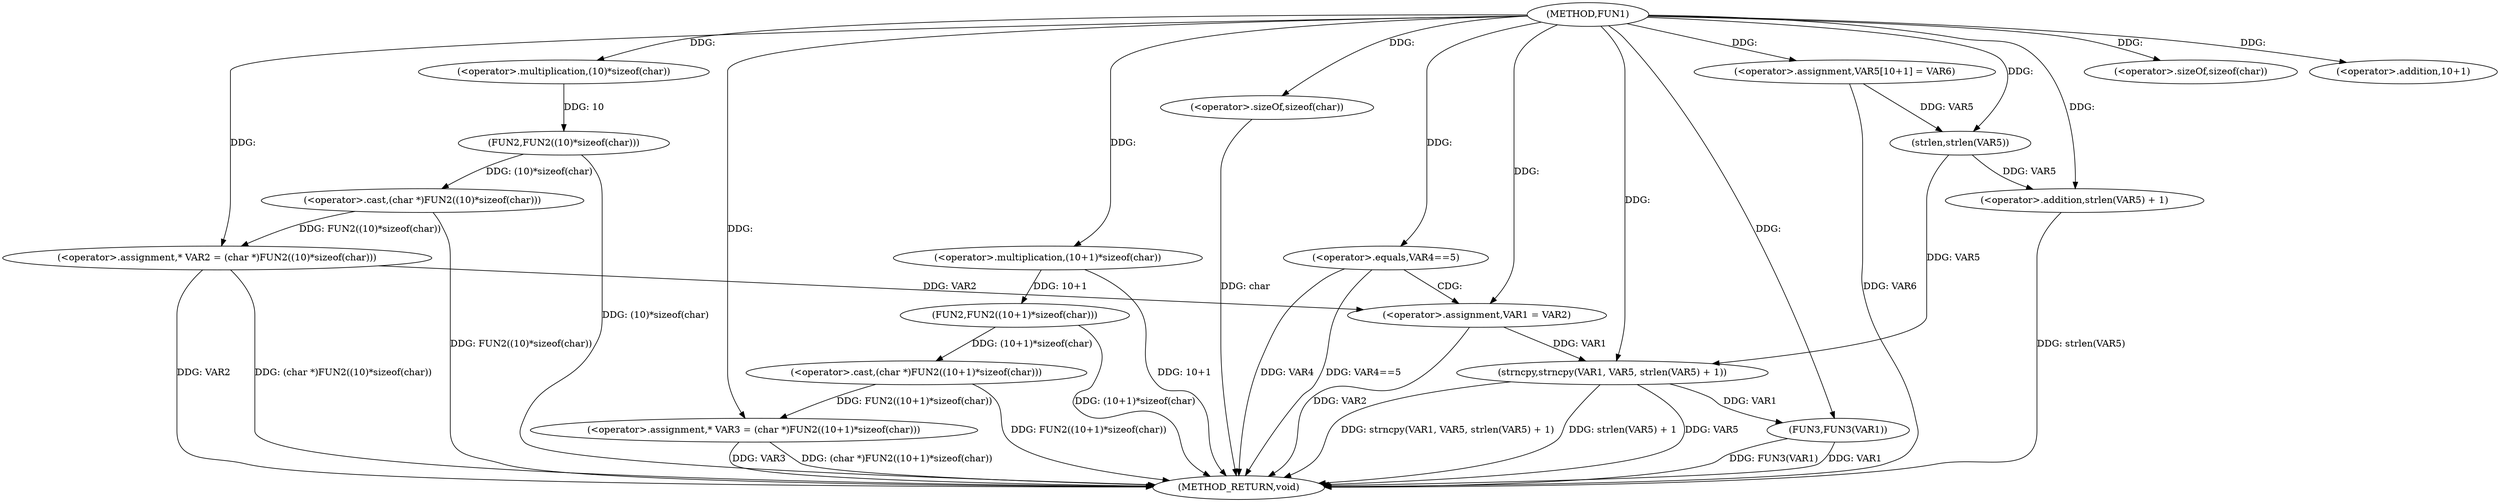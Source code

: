 digraph FUN1 {  
"1000100" [label = "(METHOD,FUN1)" ]
"1000147" [label = "(METHOD_RETURN,void)" ]
"1000104" [label = "(<operator>.assignment,* VAR2 = (char *)FUN2((10)*sizeof(char)))" ]
"1000106" [label = "(<operator>.cast,(char *)FUN2((10)*sizeof(char)))" ]
"1000108" [label = "(FUN2,FUN2((10)*sizeof(char)))" ]
"1000109" [label = "(<operator>.multiplication,(10)*sizeof(char))" ]
"1000111" [label = "(<operator>.sizeOf,sizeof(char))" ]
"1000114" [label = "(<operator>.assignment,* VAR3 = (char *)FUN2((10+1)*sizeof(char)))" ]
"1000116" [label = "(<operator>.cast,(char *)FUN2((10+1)*sizeof(char)))" ]
"1000118" [label = "(FUN2,FUN2((10+1)*sizeof(char)))" ]
"1000119" [label = "(<operator>.multiplication,(10+1)*sizeof(char))" ]
"1000120" [label = "(<operator>.addition,10+1)" ]
"1000123" [label = "(<operator>.sizeOf,sizeof(char))" ]
"1000126" [label = "(<operator>.equals,VAR4==5)" ]
"1000130" [label = "(<operator>.assignment,VAR1 = VAR2)" ]
"1000135" [label = "(<operator>.assignment,VAR5[10+1] = VAR6)" ]
"1000138" [label = "(strncpy,strncpy(VAR1, VAR5, strlen(VAR5) + 1))" ]
"1000141" [label = "(<operator>.addition,strlen(VAR5) + 1)" ]
"1000142" [label = "(strlen,strlen(VAR5))" ]
"1000145" [label = "(FUN3,FUN3(VAR1))" ]
  "1000141" -> "1000147"  [ label = "DDG: strlen(VAR5)"] 
  "1000106" -> "1000147"  [ label = "DDG: FUN2((10)*sizeof(char))"] 
  "1000104" -> "1000147"  [ label = "DDG: VAR2"] 
  "1000138" -> "1000147"  [ label = "DDG: VAR5"] 
  "1000114" -> "1000147"  [ label = "DDG: VAR3"] 
  "1000126" -> "1000147"  [ label = "DDG: VAR4"] 
  "1000116" -> "1000147"  [ label = "DDG: FUN2((10+1)*sizeof(char))"] 
  "1000145" -> "1000147"  [ label = "DDG: FUN3(VAR1)"] 
  "1000138" -> "1000147"  [ label = "DDG: strncpy(VAR1, VAR5, strlen(VAR5) + 1)"] 
  "1000118" -> "1000147"  [ label = "DDG: (10+1)*sizeof(char)"] 
  "1000145" -> "1000147"  [ label = "DDG: VAR1"] 
  "1000114" -> "1000147"  [ label = "DDG: (char *)FUN2((10+1)*sizeof(char))"] 
  "1000123" -> "1000147"  [ label = "DDG: char"] 
  "1000126" -> "1000147"  [ label = "DDG: VAR4==5"] 
  "1000130" -> "1000147"  [ label = "DDG: VAR2"] 
  "1000138" -> "1000147"  [ label = "DDG: strlen(VAR5) + 1"] 
  "1000119" -> "1000147"  [ label = "DDG: 10+1"] 
  "1000135" -> "1000147"  [ label = "DDG: VAR6"] 
  "1000104" -> "1000147"  [ label = "DDG: (char *)FUN2((10)*sizeof(char))"] 
  "1000108" -> "1000147"  [ label = "DDG: (10)*sizeof(char)"] 
  "1000106" -> "1000104"  [ label = "DDG: FUN2((10)*sizeof(char))"] 
  "1000100" -> "1000104"  [ label = "DDG: "] 
  "1000108" -> "1000106"  [ label = "DDG: (10)*sizeof(char)"] 
  "1000109" -> "1000108"  [ label = "DDG: 10"] 
  "1000100" -> "1000109"  [ label = "DDG: "] 
  "1000100" -> "1000111"  [ label = "DDG: "] 
  "1000116" -> "1000114"  [ label = "DDG: FUN2((10+1)*sizeof(char))"] 
  "1000100" -> "1000114"  [ label = "DDG: "] 
  "1000118" -> "1000116"  [ label = "DDG: (10+1)*sizeof(char)"] 
  "1000119" -> "1000118"  [ label = "DDG: 10+1"] 
  "1000100" -> "1000119"  [ label = "DDG: "] 
  "1000100" -> "1000120"  [ label = "DDG: "] 
  "1000100" -> "1000123"  [ label = "DDG: "] 
  "1000100" -> "1000126"  [ label = "DDG: "] 
  "1000104" -> "1000130"  [ label = "DDG: VAR2"] 
  "1000100" -> "1000130"  [ label = "DDG: "] 
  "1000100" -> "1000135"  [ label = "DDG: "] 
  "1000130" -> "1000138"  [ label = "DDG: VAR1"] 
  "1000100" -> "1000138"  [ label = "DDG: "] 
  "1000142" -> "1000138"  [ label = "DDG: VAR5"] 
  "1000142" -> "1000141"  [ label = "DDG: VAR5"] 
  "1000135" -> "1000142"  [ label = "DDG: VAR5"] 
  "1000100" -> "1000142"  [ label = "DDG: "] 
  "1000100" -> "1000141"  [ label = "DDG: "] 
  "1000138" -> "1000145"  [ label = "DDG: VAR1"] 
  "1000100" -> "1000145"  [ label = "DDG: "] 
  "1000126" -> "1000130"  [ label = "CDG: "] 
}
